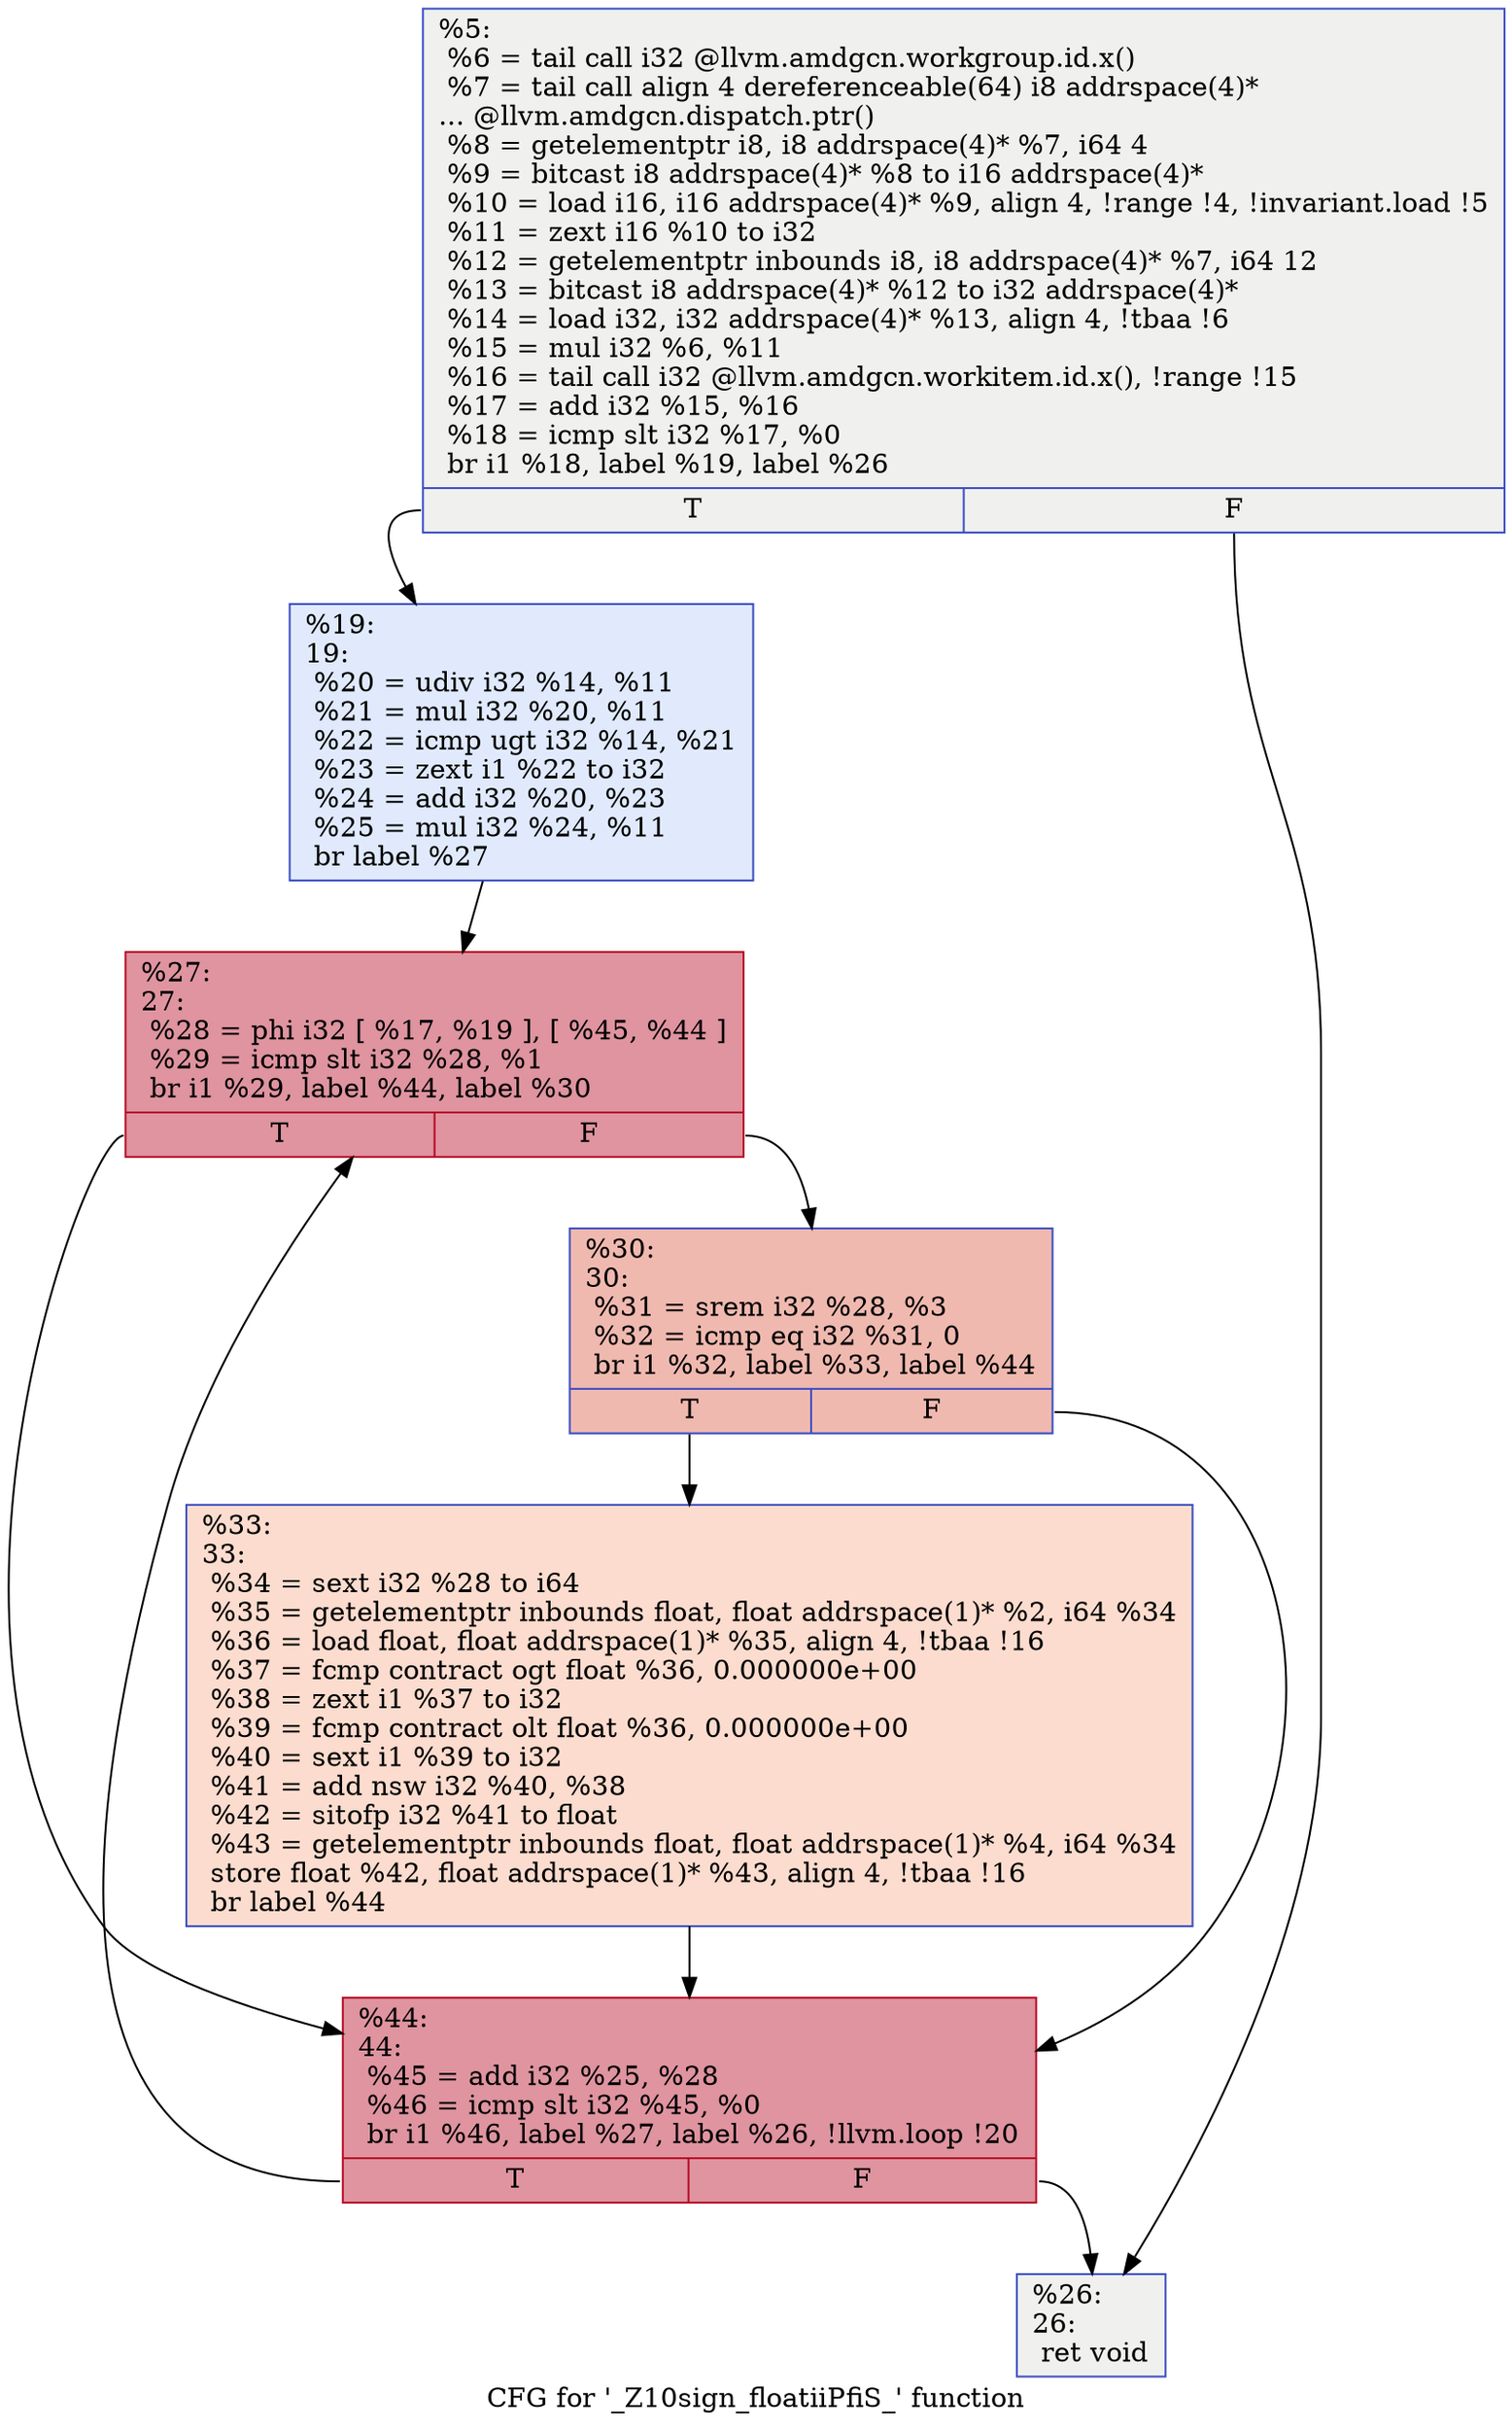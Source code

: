 digraph "CFG for '_Z10sign_floatiiPfiS_' function" {
	label="CFG for '_Z10sign_floatiiPfiS_' function";

	Node0x4b1a700 [shape=record,color="#3d50c3ff", style=filled, fillcolor="#dedcdb70",label="{%5:\l  %6 = tail call i32 @llvm.amdgcn.workgroup.id.x()\l  %7 = tail call align 4 dereferenceable(64) i8 addrspace(4)*\l... @llvm.amdgcn.dispatch.ptr()\l  %8 = getelementptr i8, i8 addrspace(4)* %7, i64 4\l  %9 = bitcast i8 addrspace(4)* %8 to i16 addrspace(4)*\l  %10 = load i16, i16 addrspace(4)* %9, align 4, !range !4, !invariant.load !5\l  %11 = zext i16 %10 to i32\l  %12 = getelementptr inbounds i8, i8 addrspace(4)* %7, i64 12\l  %13 = bitcast i8 addrspace(4)* %12 to i32 addrspace(4)*\l  %14 = load i32, i32 addrspace(4)* %13, align 4, !tbaa !6\l  %15 = mul i32 %6, %11\l  %16 = tail call i32 @llvm.amdgcn.workitem.id.x(), !range !15\l  %17 = add i32 %15, %16\l  %18 = icmp slt i32 %17, %0\l  br i1 %18, label %19, label %26\l|{<s0>T|<s1>F}}"];
	Node0x4b1a700:s0 -> Node0x4b1c930;
	Node0x4b1a700:s1 -> Node0x4b1c9c0;
	Node0x4b1c930 [shape=record,color="#3d50c3ff", style=filled, fillcolor="#b9d0f970",label="{%19:\l19:                                               \l  %20 = udiv i32 %14, %11\l  %21 = mul i32 %20, %11\l  %22 = icmp ugt i32 %14, %21\l  %23 = zext i1 %22 to i32\l  %24 = add i32 %20, %23\l  %25 = mul i32 %24, %11\l  br label %27\l}"];
	Node0x4b1c930 -> Node0x4b1ce40;
	Node0x4b1c9c0 [shape=record,color="#3d50c3ff", style=filled, fillcolor="#dedcdb70",label="{%26:\l26:                                               \l  ret void\l}"];
	Node0x4b1ce40 [shape=record,color="#b70d28ff", style=filled, fillcolor="#b70d2870",label="{%27:\l27:                                               \l  %28 = phi i32 [ %17, %19 ], [ %45, %44 ]\l  %29 = icmp slt i32 %28, %1\l  br i1 %29, label %44, label %30\l|{<s0>T|<s1>F}}"];
	Node0x4b1ce40:s0 -> Node0x4b1cf50;
	Node0x4b1ce40:s1 -> Node0x4b1d0e0;
	Node0x4b1d0e0 [shape=record,color="#3d50c3ff", style=filled, fillcolor="#de614d70",label="{%30:\l30:                                               \l  %31 = srem i32 %28, %3\l  %32 = icmp eq i32 %31, 0\l  br i1 %32, label %33, label %44\l|{<s0>T|<s1>F}}"];
	Node0x4b1d0e0:s0 -> Node0x4b1c790;
	Node0x4b1d0e0:s1 -> Node0x4b1cf50;
	Node0x4b1c790 [shape=record,color="#3d50c3ff", style=filled, fillcolor="#f7af9170",label="{%33:\l33:                                               \l  %34 = sext i32 %28 to i64\l  %35 = getelementptr inbounds float, float addrspace(1)* %2, i64 %34\l  %36 = load float, float addrspace(1)* %35, align 4, !tbaa !16\l  %37 = fcmp contract ogt float %36, 0.000000e+00\l  %38 = zext i1 %37 to i32\l  %39 = fcmp contract olt float %36, 0.000000e+00\l  %40 = sext i1 %39 to i32\l  %41 = add nsw i32 %40, %38\l  %42 = sitofp i32 %41 to float\l  %43 = getelementptr inbounds float, float addrspace(1)* %4, i64 %34\l  store float %42, float addrspace(1)* %43, align 4, !tbaa !16\l  br label %44\l}"];
	Node0x4b1c790 -> Node0x4b1cf50;
	Node0x4b1cf50 [shape=record,color="#b70d28ff", style=filled, fillcolor="#b70d2870",label="{%44:\l44:                                               \l  %45 = add i32 %25, %28\l  %46 = icmp slt i32 %45, %0\l  br i1 %46, label %27, label %26, !llvm.loop !20\l|{<s0>T|<s1>F}}"];
	Node0x4b1cf50:s0 -> Node0x4b1ce40;
	Node0x4b1cf50:s1 -> Node0x4b1c9c0;
}
